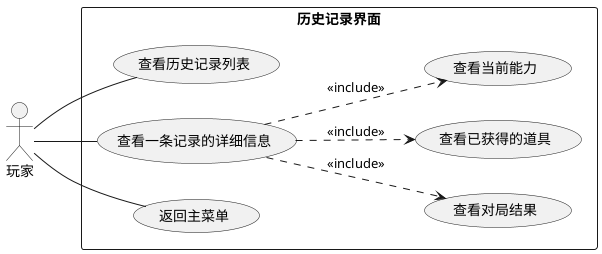 @startuml
left to right direction

actor "玩家" as p1

rectangle 历史记录界面 {
    usecase check_records_list as "查看历史记录列表"
    
    usecase check_record_detail as "查看一条记录的详细信息"
    
'    usecase check_seed as "查看随机数种子"
    usecase check_result as "查看对局结果"
    usecase check_items as "查看已获得的道具"
    usecase check_ability as "查看当前能力"
    usecase return_to_main_menu as "返回主菜单"
    
'    check_record_detail ..> check_seed : <<include>>
    check_record_detail ..> check_result : <<include>>
    check_record_detail ..> check_items : <<include>>
    check_record_detail ..> check_ability : <<include>>
}

p1 -- check_records_list
p1 -- check_record_detail
p1 -- return_to_main_menu

@enduml
